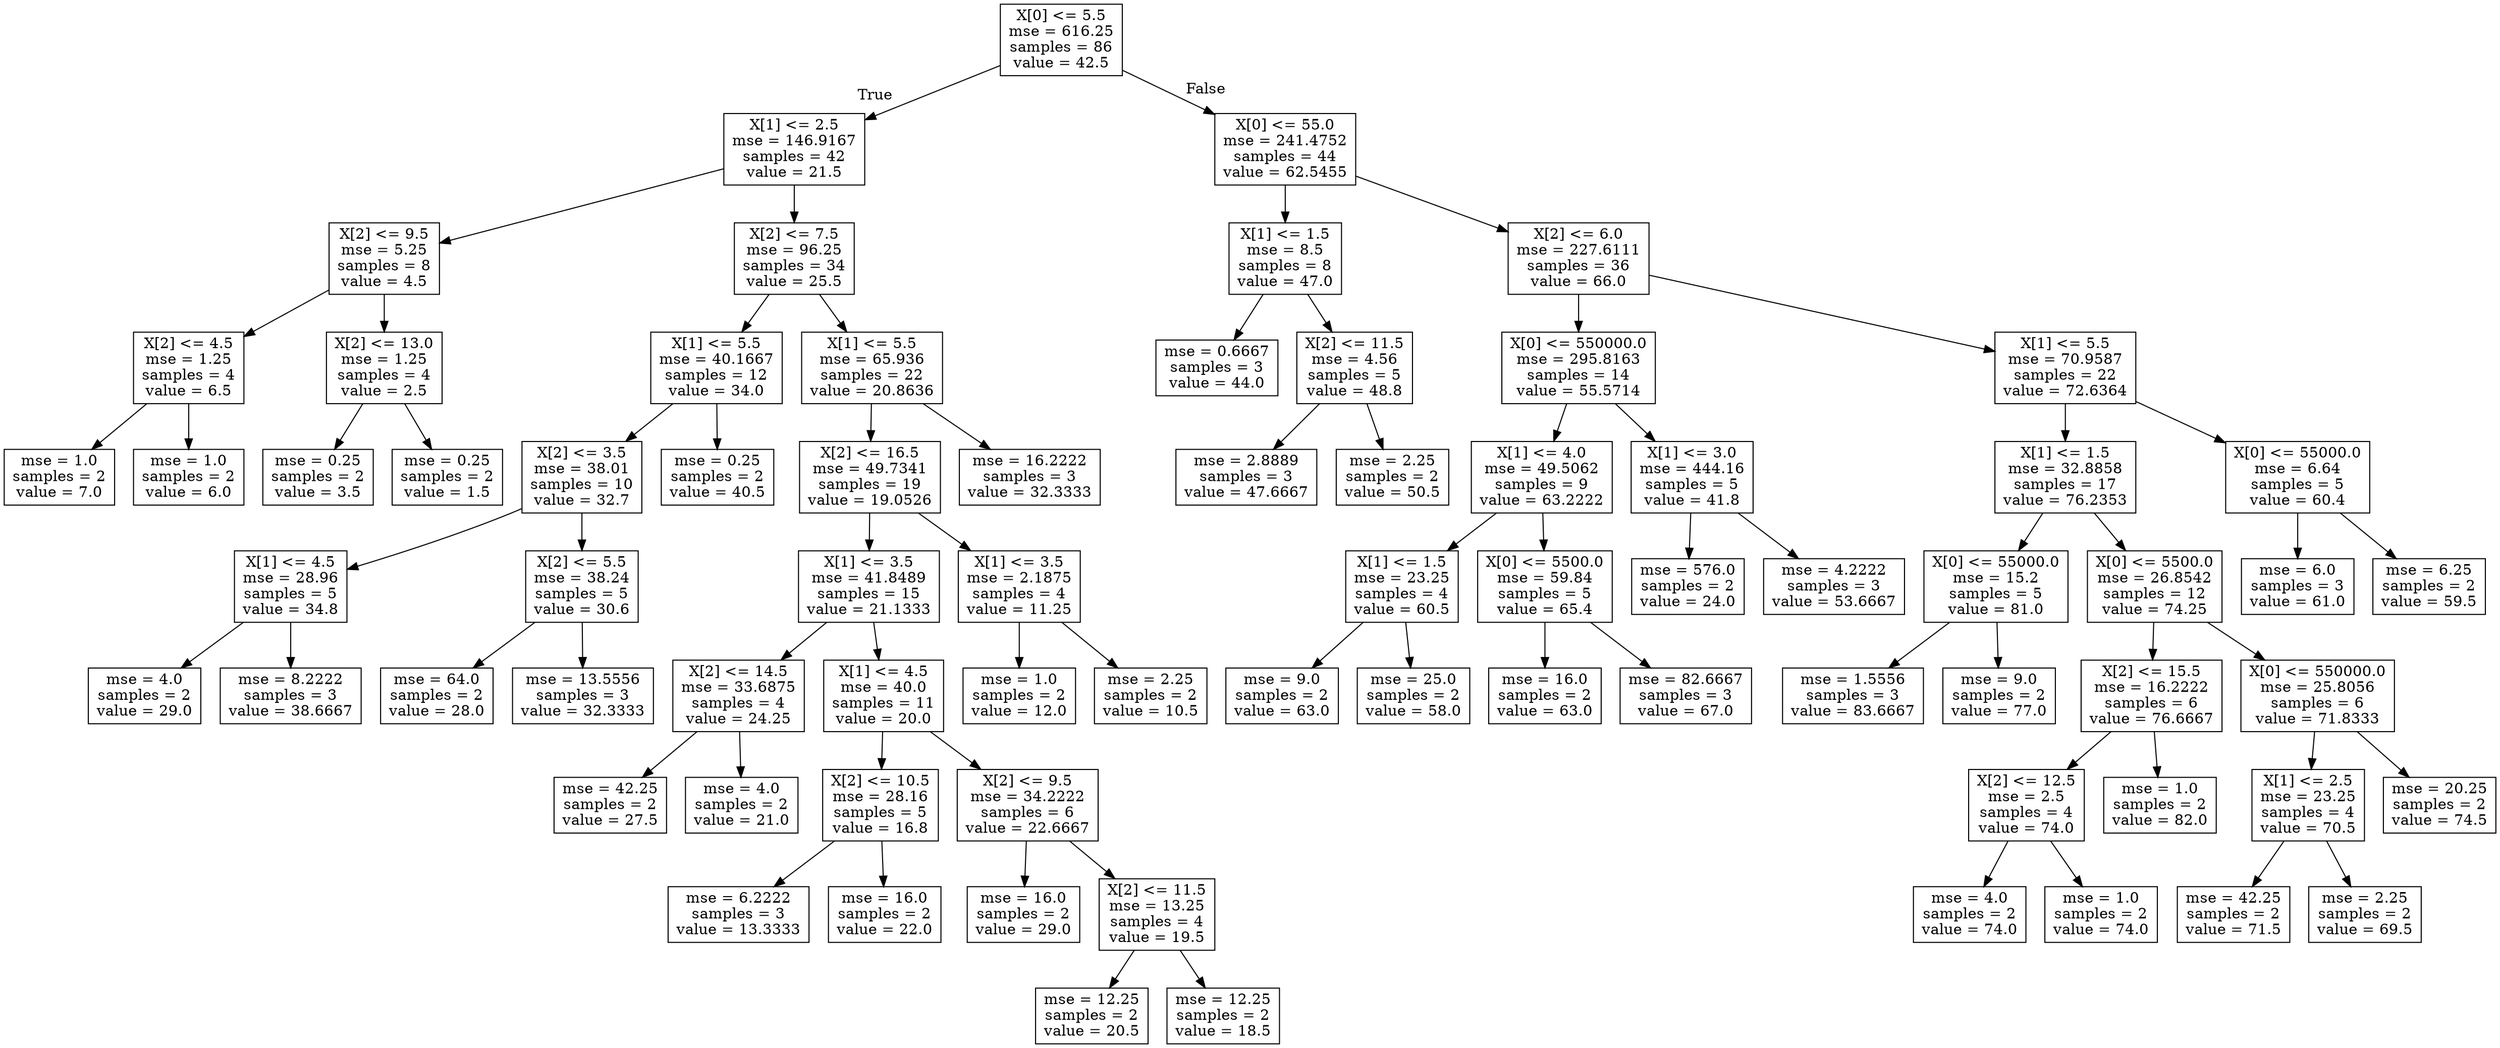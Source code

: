 digraph Tree {
node [shape=box] ;
0 [label="X[0] <= 5.5\nmse = 616.25\nsamples = 86\nvalue = 42.5"] ;
1 [label="X[1] <= 2.5\nmse = 146.9167\nsamples = 42\nvalue = 21.5"] ;
0 -> 1 [labeldistance=2.5, labelangle=45, headlabel="True"] ;
2 [label="X[2] <= 9.5\nmse = 5.25\nsamples = 8\nvalue = 4.5"] ;
1 -> 2 ;
3 [label="X[2] <= 4.5\nmse = 1.25\nsamples = 4\nvalue = 6.5"] ;
2 -> 3 ;
4 [label="mse = 1.0\nsamples = 2\nvalue = 7.0"] ;
3 -> 4 ;
5 [label="mse = 1.0\nsamples = 2\nvalue = 6.0"] ;
3 -> 5 ;
6 [label="X[2] <= 13.0\nmse = 1.25\nsamples = 4\nvalue = 2.5"] ;
2 -> 6 ;
7 [label="mse = 0.25\nsamples = 2\nvalue = 3.5"] ;
6 -> 7 ;
8 [label="mse = 0.25\nsamples = 2\nvalue = 1.5"] ;
6 -> 8 ;
9 [label="X[2] <= 7.5\nmse = 96.25\nsamples = 34\nvalue = 25.5"] ;
1 -> 9 ;
10 [label="X[1] <= 5.5\nmse = 40.1667\nsamples = 12\nvalue = 34.0"] ;
9 -> 10 ;
11 [label="X[2] <= 3.5\nmse = 38.01\nsamples = 10\nvalue = 32.7"] ;
10 -> 11 ;
12 [label="X[1] <= 4.5\nmse = 28.96\nsamples = 5\nvalue = 34.8"] ;
11 -> 12 ;
13 [label="mse = 4.0\nsamples = 2\nvalue = 29.0"] ;
12 -> 13 ;
14 [label="mse = 8.2222\nsamples = 3\nvalue = 38.6667"] ;
12 -> 14 ;
15 [label="X[2] <= 5.5\nmse = 38.24\nsamples = 5\nvalue = 30.6"] ;
11 -> 15 ;
16 [label="mse = 64.0\nsamples = 2\nvalue = 28.0"] ;
15 -> 16 ;
17 [label="mse = 13.5556\nsamples = 3\nvalue = 32.3333"] ;
15 -> 17 ;
18 [label="mse = 0.25\nsamples = 2\nvalue = 40.5"] ;
10 -> 18 ;
19 [label="X[1] <= 5.5\nmse = 65.936\nsamples = 22\nvalue = 20.8636"] ;
9 -> 19 ;
20 [label="X[2] <= 16.5\nmse = 49.7341\nsamples = 19\nvalue = 19.0526"] ;
19 -> 20 ;
21 [label="X[1] <= 3.5\nmse = 41.8489\nsamples = 15\nvalue = 21.1333"] ;
20 -> 21 ;
22 [label="X[2] <= 14.5\nmse = 33.6875\nsamples = 4\nvalue = 24.25"] ;
21 -> 22 ;
23 [label="mse = 42.25\nsamples = 2\nvalue = 27.5"] ;
22 -> 23 ;
24 [label="mse = 4.0\nsamples = 2\nvalue = 21.0"] ;
22 -> 24 ;
25 [label="X[1] <= 4.5\nmse = 40.0\nsamples = 11\nvalue = 20.0"] ;
21 -> 25 ;
26 [label="X[2] <= 10.5\nmse = 28.16\nsamples = 5\nvalue = 16.8"] ;
25 -> 26 ;
27 [label="mse = 6.2222\nsamples = 3\nvalue = 13.3333"] ;
26 -> 27 ;
28 [label="mse = 16.0\nsamples = 2\nvalue = 22.0"] ;
26 -> 28 ;
29 [label="X[2] <= 9.5\nmse = 34.2222\nsamples = 6\nvalue = 22.6667"] ;
25 -> 29 ;
30 [label="mse = 16.0\nsamples = 2\nvalue = 29.0"] ;
29 -> 30 ;
31 [label="X[2] <= 11.5\nmse = 13.25\nsamples = 4\nvalue = 19.5"] ;
29 -> 31 ;
32 [label="mse = 12.25\nsamples = 2\nvalue = 20.5"] ;
31 -> 32 ;
33 [label="mse = 12.25\nsamples = 2\nvalue = 18.5"] ;
31 -> 33 ;
34 [label="X[1] <= 3.5\nmse = 2.1875\nsamples = 4\nvalue = 11.25"] ;
20 -> 34 ;
35 [label="mse = 1.0\nsamples = 2\nvalue = 12.0"] ;
34 -> 35 ;
36 [label="mse = 2.25\nsamples = 2\nvalue = 10.5"] ;
34 -> 36 ;
37 [label="mse = 16.2222\nsamples = 3\nvalue = 32.3333"] ;
19 -> 37 ;
38 [label="X[0] <= 55.0\nmse = 241.4752\nsamples = 44\nvalue = 62.5455"] ;
0 -> 38 [labeldistance=2.5, labelangle=-45, headlabel="False"] ;
39 [label="X[1] <= 1.5\nmse = 8.5\nsamples = 8\nvalue = 47.0"] ;
38 -> 39 ;
40 [label="mse = 0.6667\nsamples = 3\nvalue = 44.0"] ;
39 -> 40 ;
41 [label="X[2] <= 11.5\nmse = 4.56\nsamples = 5\nvalue = 48.8"] ;
39 -> 41 ;
42 [label="mse = 2.8889\nsamples = 3\nvalue = 47.6667"] ;
41 -> 42 ;
43 [label="mse = 2.25\nsamples = 2\nvalue = 50.5"] ;
41 -> 43 ;
44 [label="X[2] <= 6.0\nmse = 227.6111\nsamples = 36\nvalue = 66.0"] ;
38 -> 44 ;
45 [label="X[0] <= 550000.0\nmse = 295.8163\nsamples = 14\nvalue = 55.5714"] ;
44 -> 45 ;
46 [label="X[1] <= 4.0\nmse = 49.5062\nsamples = 9\nvalue = 63.2222"] ;
45 -> 46 ;
47 [label="X[1] <= 1.5\nmse = 23.25\nsamples = 4\nvalue = 60.5"] ;
46 -> 47 ;
48 [label="mse = 9.0\nsamples = 2\nvalue = 63.0"] ;
47 -> 48 ;
49 [label="mse = 25.0\nsamples = 2\nvalue = 58.0"] ;
47 -> 49 ;
50 [label="X[0] <= 5500.0\nmse = 59.84\nsamples = 5\nvalue = 65.4"] ;
46 -> 50 ;
51 [label="mse = 16.0\nsamples = 2\nvalue = 63.0"] ;
50 -> 51 ;
52 [label="mse = 82.6667\nsamples = 3\nvalue = 67.0"] ;
50 -> 52 ;
53 [label="X[1] <= 3.0\nmse = 444.16\nsamples = 5\nvalue = 41.8"] ;
45 -> 53 ;
54 [label="mse = 576.0\nsamples = 2\nvalue = 24.0"] ;
53 -> 54 ;
55 [label="mse = 4.2222\nsamples = 3\nvalue = 53.6667"] ;
53 -> 55 ;
56 [label="X[1] <= 5.5\nmse = 70.9587\nsamples = 22\nvalue = 72.6364"] ;
44 -> 56 ;
57 [label="X[1] <= 1.5\nmse = 32.8858\nsamples = 17\nvalue = 76.2353"] ;
56 -> 57 ;
58 [label="X[0] <= 55000.0\nmse = 15.2\nsamples = 5\nvalue = 81.0"] ;
57 -> 58 ;
59 [label="mse = 1.5556\nsamples = 3\nvalue = 83.6667"] ;
58 -> 59 ;
60 [label="mse = 9.0\nsamples = 2\nvalue = 77.0"] ;
58 -> 60 ;
61 [label="X[0] <= 5500.0\nmse = 26.8542\nsamples = 12\nvalue = 74.25"] ;
57 -> 61 ;
62 [label="X[2] <= 15.5\nmse = 16.2222\nsamples = 6\nvalue = 76.6667"] ;
61 -> 62 ;
63 [label="X[2] <= 12.5\nmse = 2.5\nsamples = 4\nvalue = 74.0"] ;
62 -> 63 ;
64 [label="mse = 4.0\nsamples = 2\nvalue = 74.0"] ;
63 -> 64 ;
65 [label="mse = 1.0\nsamples = 2\nvalue = 74.0"] ;
63 -> 65 ;
66 [label="mse = 1.0\nsamples = 2\nvalue = 82.0"] ;
62 -> 66 ;
67 [label="X[0] <= 550000.0\nmse = 25.8056\nsamples = 6\nvalue = 71.8333"] ;
61 -> 67 ;
68 [label="X[1] <= 2.5\nmse = 23.25\nsamples = 4\nvalue = 70.5"] ;
67 -> 68 ;
69 [label="mse = 42.25\nsamples = 2\nvalue = 71.5"] ;
68 -> 69 ;
70 [label="mse = 2.25\nsamples = 2\nvalue = 69.5"] ;
68 -> 70 ;
71 [label="mse = 20.25\nsamples = 2\nvalue = 74.5"] ;
67 -> 71 ;
72 [label="X[0] <= 55000.0\nmse = 6.64\nsamples = 5\nvalue = 60.4"] ;
56 -> 72 ;
73 [label="mse = 6.0\nsamples = 3\nvalue = 61.0"] ;
72 -> 73 ;
74 [label="mse = 6.25\nsamples = 2\nvalue = 59.5"] ;
72 -> 74 ;
}